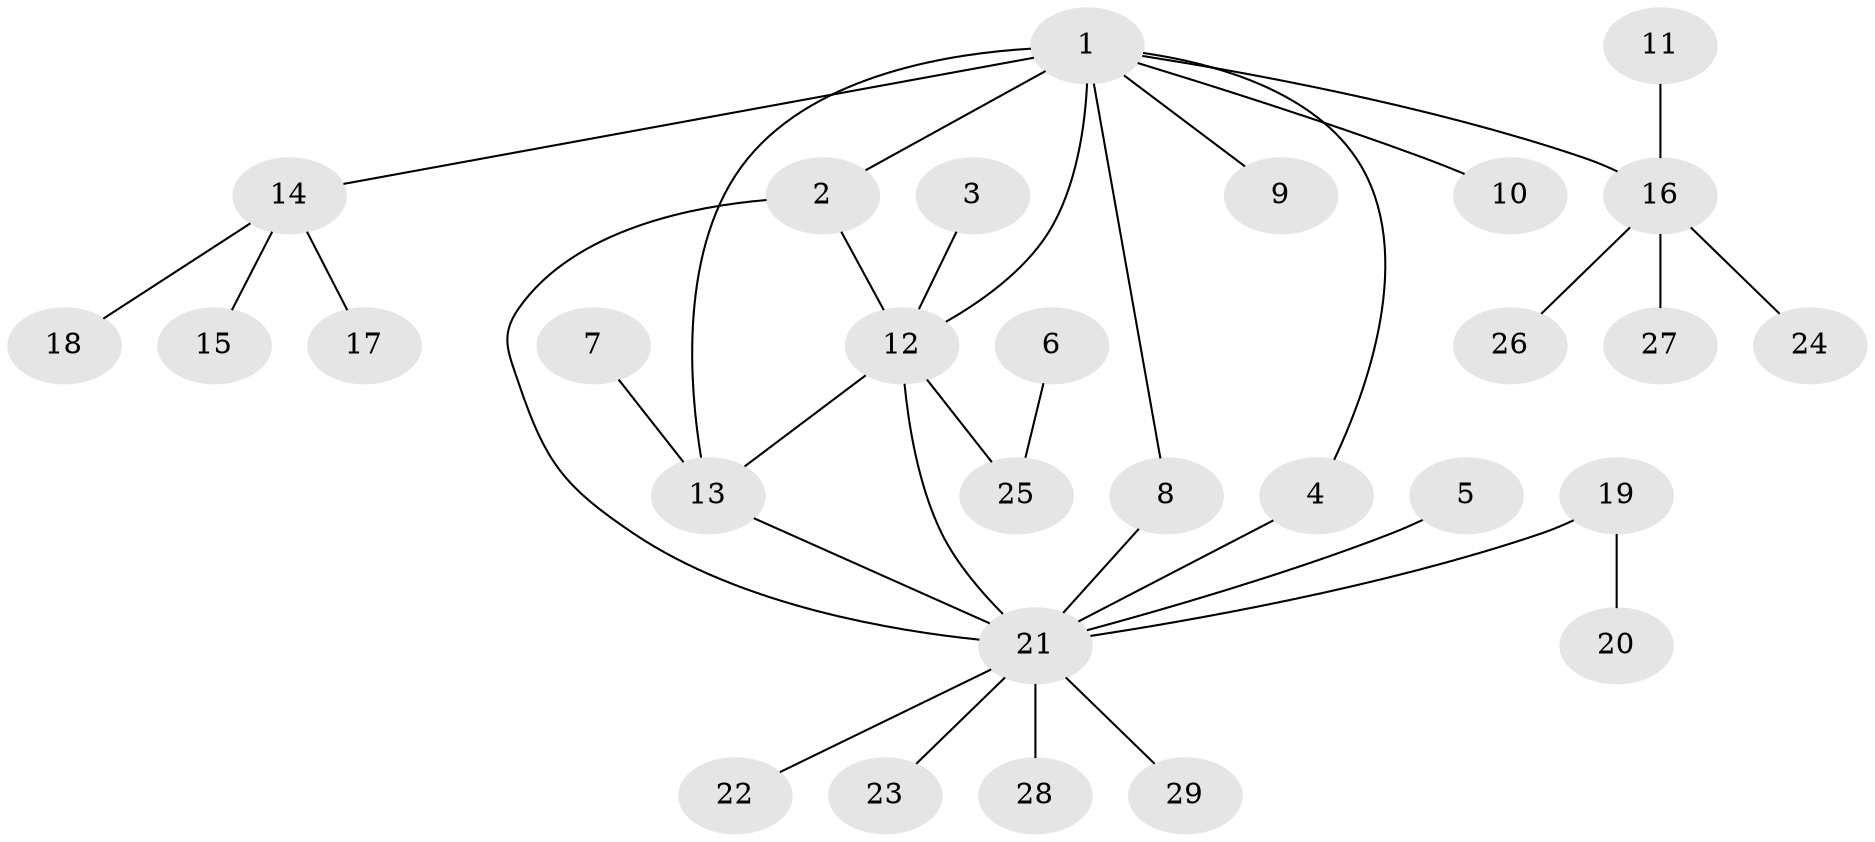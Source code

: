 // original degree distribution, {7: 0.018867924528301886, 5: 0.07547169811320754, 2: 0.20754716981132076, 4: 0.03773584905660377, 10: 0.018867924528301886, 1: 0.5094339622641509, 9: 0.018867924528301886, 6: 0.05660377358490566, 3: 0.05660377358490566}
// Generated by graph-tools (version 1.1) at 2025/26/03/09/25 03:26:47]
// undirected, 29 vertices, 34 edges
graph export_dot {
graph [start="1"]
  node [color=gray90,style=filled];
  1;
  2;
  3;
  4;
  5;
  6;
  7;
  8;
  9;
  10;
  11;
  12;
  13;
  14;
  15;
  16;
  17;
  18;
  19;
  20;
  21;
  22;
  23;
  24;
  25;
  26;
  27;
  28;
  29;
  1 -- 2 [weight=2.0];
  1 -- 4 [weight=1.0];
  1 -- 8 [weight=1.0];
  1 -- 9 [weight=1.0];
  1 -- 10 [weight=1.0];
  1 -- 12 [weight=2.0];
  1 -- 13 [weight=3.0];
  1 -- 14 [weight=1.0];
  1 -- 16 [weight=1.0];
  2 -- 12 [weight=1.0];
  2 -- 21 [weight=1.0];
  3 -- 12 [weight=1.0];
  4 -- 21 [weight=1.0];
  5 -- 21 [weight=1.0];
  6 -- 25 [weight=1.0];
  7 -- 13 [weight=1.0];
  8 -- 21 [weight=1.0];
  11 -- 16 [weight=1.0];
  12 -- 13 [weight=1.0];
  12 -- 21 [weight=2.0];
  12 -- 25 [weight=2.0];
  13 -- 21 [weight=1.0];
  14 -- 15 [weight=1.0];
  14 -- 17 [weight=1.0];
  14 -- 18 [weight=1.0];
  16 -- 24 [weight=1.0];
  16 -- 26 [weight=1.0];
  16 -- 27 [weight=1.0];
  19 -- 20 [weight=1.0];
  19 -- 21 [weight=1.0];
  21 -- 22 [weight=1.0];
  21 -- 23 [weight=1.0];
  21 -- 28 [weight=2.0];
  21 -- 29 [weight=1.0];
}
